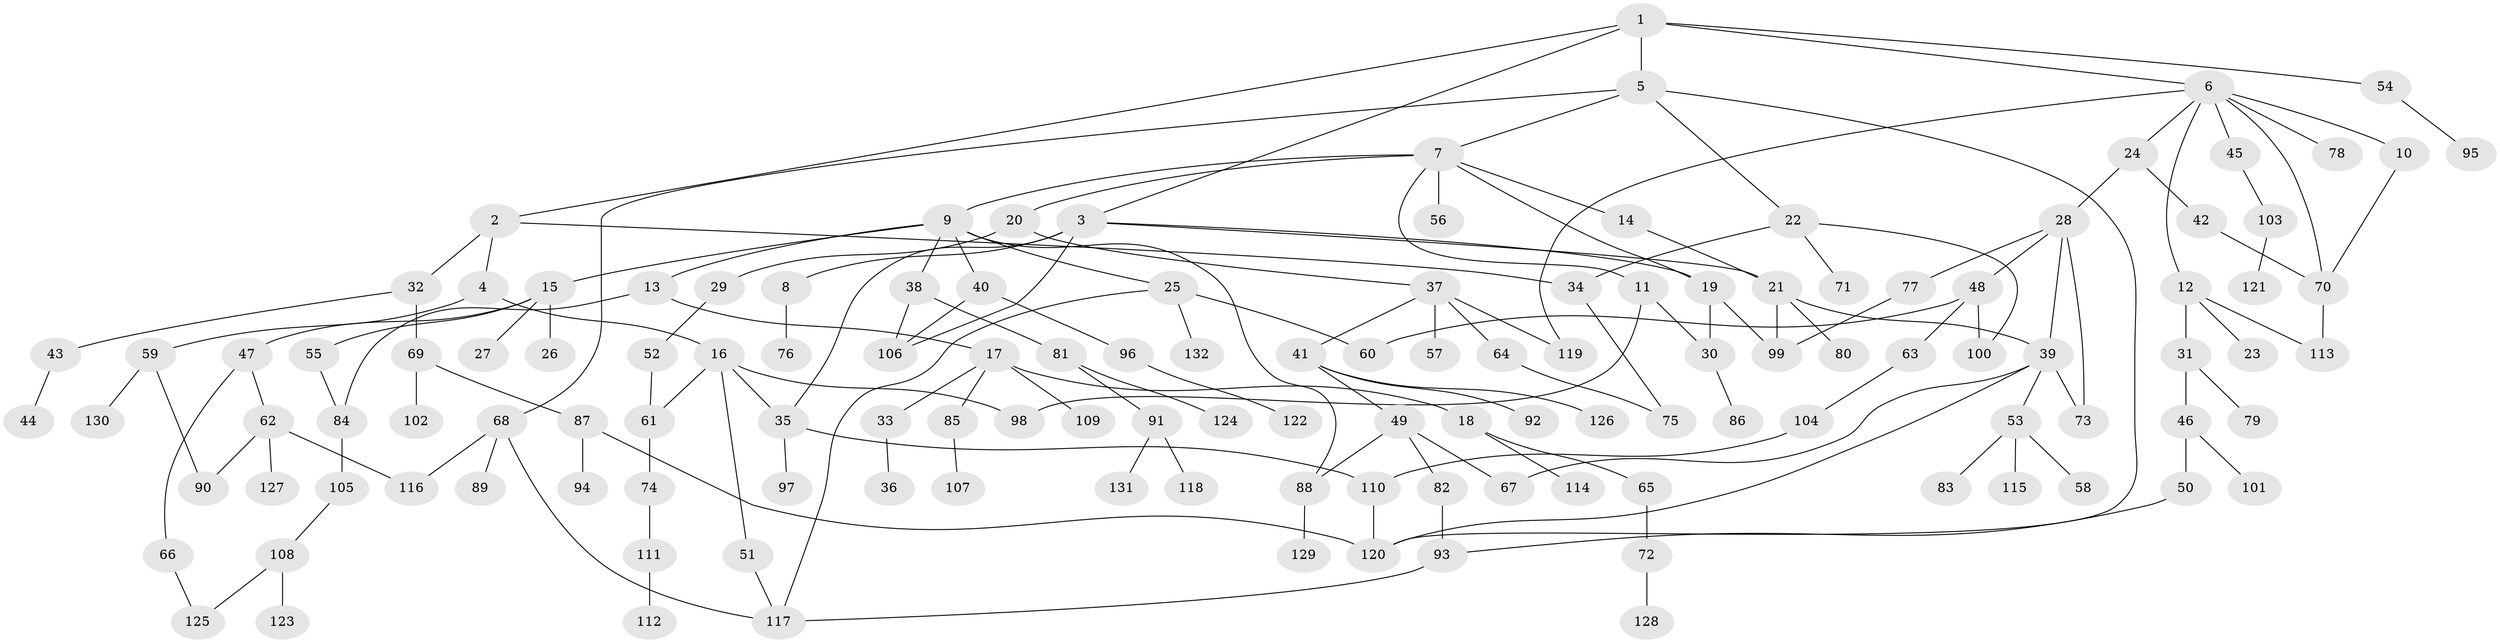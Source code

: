 // Generated by graph-tools (version 1.1) at 2025/13/03/09/25 04:13:20]
// undirected, 132 vertices, 165 edges
graph export_dot {
graph [start="1"]
  node [color=gray90,style=filled];
  1;
  2;
  3;
  4;
  5;
  6;
  7;
  8;
  9;
  10;
  11;
  12;
  13;
  14;
  15;
  16;
  17;
  18;
  19;
  20;
  21;
  22;
  23;
  24;
  25;
  26;
  27;
  28;
  29;
  30;
  31;
  32;
  33;
  34;
  35;
  36;
  37;
  38;
  39;
  40;
  41;
  42;
  43;
  44;
  45;
  46;
  47;
  48;
  49;
  50;
  51;
  52;
  53;
  54;
  55;
  56;
  57;
  58;
  59;
  60;
  61;
  62;
  63;
  64;
  65;
  66;
  67;
  68;
  69;
  70;
  71;
  72;
  73;
  74;
  75;
  76;
  77;
  78;
  79;
  80;
  81;
  82;
  83;
  84;
  85;
  86;
  87;
  88;
  89;
  90;
  91;
  92;
  93;
  94;
  95;
  96;
  97;
  98;
  99;
  100;
  101;
  102;
  103;
  104;
  105;
  106;
  107;
  108;
  109;
  110;
  111;
  112;
  113;
  114;
  115;
  116;
  117;
  118;
  119;
  120;
  121;
  122;
  123;
  124;
  125;
  126;
  127;
  128;
  129;
  130;
  131;
  132;
  1 -- 2;
  1 -- 3;
  1 -- 5;
  1 -- 6;
  1 -- 54;
  2 -- 4;
  2 -- 32;
  2 -- 34;
  3 -- 8;
  3 -- 19;
  3 -- 21;
  3 -- 106;
  3 -- 35;
  4 -- 16;
  4 -- 59;
  5 -- 7;
  5 -- 22;
  5 -- 68;
  5 -- 120;
  6 -- 10;
  6 -- 12;
  6 -- 24;
  6 -- 45;
  6 -- 70;
  6 -- 78;
  6 -- 119;
  7 -- 9;
  7 -- 11;
  7 -- 14;
  7 -- 20;
  7 -- 56;
  7 -- 19;
  8 -- 76;
  9 -- 13;
  9 -- 15;
  9 -- 25;
  9 -- 38;
  9 -- 40;
  9 -- 88;
  10 -- 70;
  11 -- 30;
  11 -- 98;
  12 -- 23;
  12 -- 31;
  12 -- 113;
  13 -- 17;
  13 -- 84;
  14 -- 21;
  15 -- 26;
  15 -- 27;
  15 -- 47;
  15 -- 55;
  16 -- 35;
  16 -- 51;
  16 -- 98;
  16 -- 61;
  17 -- 18;
  17 -- 33;
  17 -- 85;
  17 -- 109;
  18 -- 65;
  18 -- 114;
  19 -- 99;
  19 -- 30;
  20 -- 29;
  20 -- 37;
  21 -- 39;
  21 -- 80;
  21 -- 99;
  22 -- 34;
  22 -- 71;
  22 -- 100;
  24 -- 28;
  24 -- 42;
  25 -- 132;
  25 -- 60;
  25 -- 117;
  28 -- 48;
  28 -- 77;
  28 -- 73;
  28 -- 39;
  29 -- 52;
  30 -- 86;
  31 -- 46;
  31 -- 79;
  32 -- 43;
  32 -- 69;
  33 -- 36;
  34 -- 75;
  35 -- 97;
  35 -- 110;
  37 -- 41;
  37 -- 57;
  37 -- 64;
  37 -- 119;
  38 -- 81;
  38 -- 106;
  39 -- 53;
  39 -- 73;
  39 -- 67;
  39 -- 120;
  40 -- 96;
  40 -- 106;
  41 -- 49;
  41 -- 92;
  41 -- 126;
  42 -- 70;
  43 -- 44;
  45 -- 103;
  46 -- 50;
  46 -- 101;
  47 -- 62;
  47 -- 66;
  48 -- 60;
  48 -- 63;
  48 -- 100;
  49 -- 67;
  49 -- 82;
  49 -- 88;
  50 -- 93;
  51 -- 117;
  52 -- 61;
  53 -- 58;
  53 -- 83;
  53 -- 115;
  54 -- 95;
  55 -- 84;
  59 -- 130;
  59 -- 90;
  61 -- 74;
  62 -- 90;
  62 -- 116;
  62 -- 127;
  63 -- 104;
  64 -- 75;
  65 -- 72;
  66 -- 125;
  68 -- 89;
  68 -- 117;
  68 -- 116;
  69 -- 87;
  69 -- 102;
  70 -- 113;
  72 -- 128;
  74 -- 111;
  77 -- 99;
  81 -- 91;
  81 -- 124;
  82 -- 93;
  84 -- 105;
  85 -- 107;
  87 -- 94;
  87 -- 120;
  88 -- 129;
  91 -- 118;
  91 -- 131;
  93 -- 117;
  96 -- 122;
  103 -- 121;
  104 -- 110;
  105 -- 108;
  108 -- 123;
  108 -- 125;
  110 -- 120;
  111 -- 112;
}
